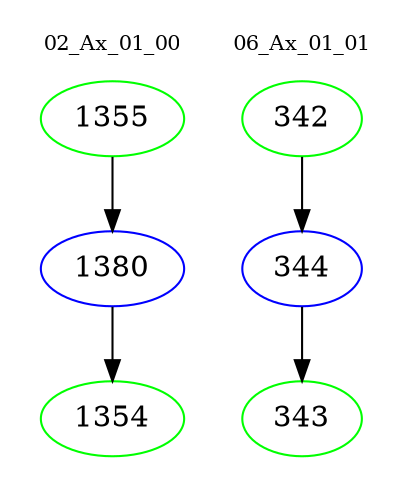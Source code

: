 digraph{
subgraph cluster_0 {
color = white
label = "02_Ax_01_00";
fontsize=10;
T0_1355 [label="1355", color="green"]
T0_1355 -> T0_1380 [color="black"]
T0_1380 [label="1380", color="blue"]
T0_1380 -> T0_1354 [color="black"]
T0_1354 [label="1354", color="green"]
}
subgraph cluster_1 {
color = white
label = "06_Ax_01_01";
fontsize=10;
T1_342 [label="342", color="green"]
T1_342 -> T1_344 [color="black"]
T1_344 [label="344", color="blue"]
T1_344 -> T1_343 [color="black"]
T1_343 [label="343", color="green"]
}
}
